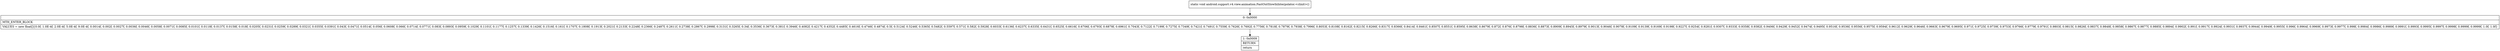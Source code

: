 digraph "CFG forandroid.support.v4.view.animation.FastOutSlowInInterpolator.\<clinit\>()V" {
Node_0 [shape=record,label="{0\:\ 0x0000|MTH_ENTER_BLOCK\l|VALUES = new float[]\{0.0f, 1.0E\-4f, 2.0E\-4f, 5.0E\-4f, 9.0E\-4f, 0.0014f, 0.002f, 0.0027f, 0.0036f, 0.0046f, 0.0058f, 0.0071f, 0.0085f, 0.0101f, 0.0118f, 0.0137f, 0.0158f, 0.018f, 0.0205f, 0.0231f, 0.0259f, 0.0289f, 0.0321f, 0.0355f, 0.0391f, 0.043f, 0.0471f, 0.0514f, 0.056f, 0.0608f, 0.066f, 0.0714f, 0.0771f, 0.083f, 0.0893f, 0.0959f, 0.1029f, 0.1101f, 0.1177f, 0.1257f, 0.1339f, 0.1426f, 0.1516f, 0.161f, 0.1707f, 0.1808f, 0.1913f, 0.2021f, 0.2133f, 0.2248f, 0.2366f, 0.2487f, 0.2611f, 0.2738f, 0.2867f, 0.2998f, 0.3131f, 0.3265f, 0.34f, 0.3536f, 0.3673f, 0.381f, 0.3946f, 0.4082f, 0.4217f, 0.4352f, 0.4485f, 0.4616f, 0.4746f, 0.4874f, 0.5f, 0.5124f, 0.5246f, 0.5365f, 0.5482f, 0.5597f, 0.571f, 0.582f, 0.5928f, 0.6033f, 0.6136f, 0.6237f, 0.6335f, 0.6431f, 0.6525f, 0.6616f, 0.6706f, 0.6793f, 0.6878f, 0.6961f, 0.7043f, 0.7122f, 0.7199f, 0.7275f, 0.7349f, 0.7421f, 0.7491f, 0.7559f, 0.7626f, 0.7692f, 0.7756f, 0.7818f, 0.7879f, 0.7938f, 0.7996f, 0.8053f, 0.8108f, 0.8162f, 0.8215f, 0.8266f, 0.8317f, 0.8366f, 0.8414f, 0.8461f, 0.8507f, 0.8551f, 0.8595f, 0.8638f, 0.8679f, 0.872f, 0.876f, 0.8798f, 0.8836f, 0.8873f, 0.8909f, 0.8945f, 0.8979f, 0.9013f, 0.9046f, 0.9078f, 0.9109f, 0.9139f, 0.9169f, 0.9198f, 0.9227f, 0.9254f, 0.9281f, 0.9307f, 0.9333f, 0.9358f, 0.9382f, 0.9406f, 0.9429f, 0.9452f, 0.9474f, 0.9495f, 0.9516f, 0.9536f, 0.9556f, 0.9575f, 0.9594f, 0.9612f, 0.9629f, 0.9646f, 0.9663f, 0.9679f, 0.9695f, 0.971f, 0.9725f, 0.9739f, 0.9753f, 0.9766f, 0.9779f, 0.9791f, 0.9803f, 0.9815f, 0.9826f, 0.9837f, 0.9848f, 0.9858f, 0.9867f, 0.9877f, 0.9885f, 0.9894f, 0.9902f, 0.991f, 0.9917f, 0.9924f, 0.9931f, 0.9937f, 0.9944f, 0.9949f, 0.9955f, 0.996f, 0.9964f, 0.9969f, 0.9973f, 0.9977f, 0.998f, 0.9984f, 0.9986f, 0.9989f, 0.9991f, 0.9993f, 0.9995f, 0.9997f, 0.9998f, 0.9999f, 0.9999f, 1.0f, 1.0f\}\l}"];
Node_1 [shape=record,label="{1\:\ 0x0009|RETURN\l|return\l}"];
MethodNode[shape=record,label="{static void android.support.v4.view.animation.FastOutSlowInInterpolator.\<clinit\>() }"];
MethodNode -> Node_0;
Node_0 -> Node_1;
}

